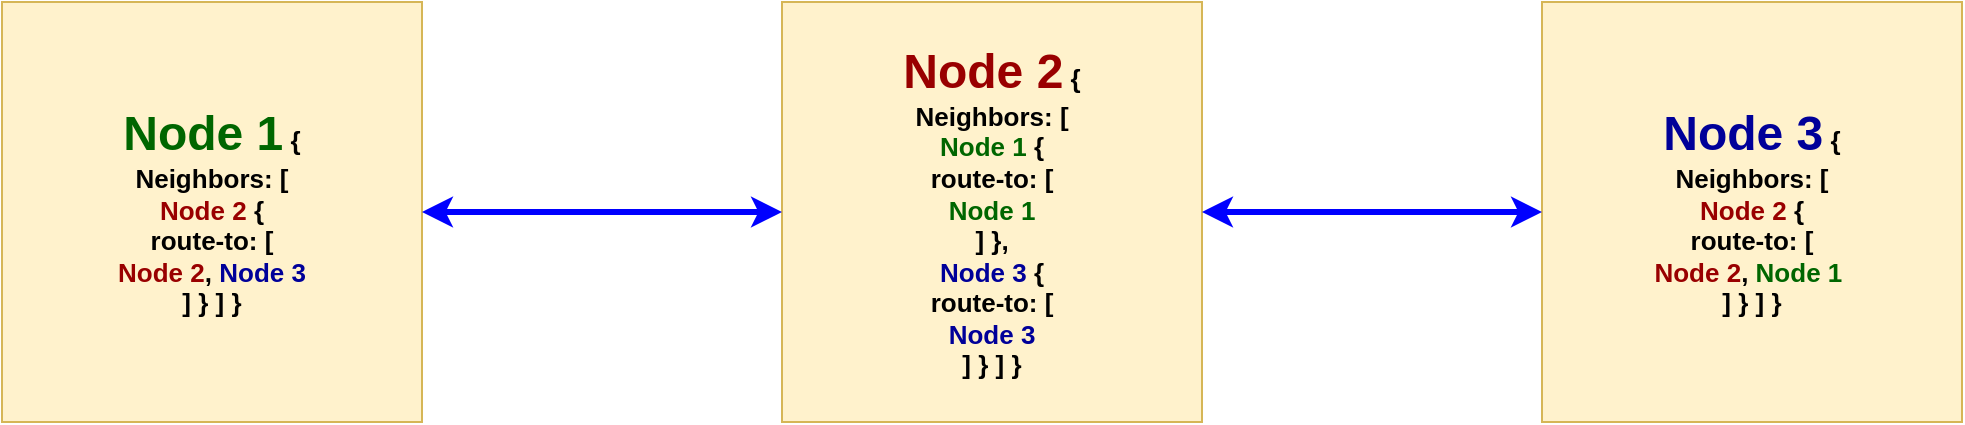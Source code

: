 <mxfile version="24.1.0" type="device">
  <diagram name="Page-1" id="LtFgvZ2PyBufopK0ysr0">
    <mxGraphModel dx="2074" dy="1230" grid="1" gridSize="10" guides="1" tooltips="1" connect="1" arrows="1" fold="1" page="1" pageScale="1" pageWidth="827" pageHeight="1169" math="0" shadow="0">
      <root>
        <mxCell id="0" />
        <mxCell id="1" parent="0" />
        <mxCell id="-TxwIAxBRVDznzUk3x58-1" value="&lt;b&gt;&lt;font color=&quot;#006600&quot; style=&quot;font-size: 24px;&quot;&gt;Node 1&lt;/font&gt;&lt;span style=&quot;font-size: 13px;&quot;&gt;&amp;nbsp;{&lt;/span&gt;&lt;/b&gt;&lt;div style=&quot;font-size: 13px;&quot;&gt;&lt;b style=&quot;&quot;&gt;&lt;font style=&quot;font-size: 13px;&quot;&gt;Neighbors: [&lt;/font&gt;&lt;/b&gt;&lt;/div&gt;&lt;div style=&quot;font-size: 13px;&quot;&gt;&lt;b&gt;&lt;font style=&quot;font-size: 13px;&quot;&gt;&lt;font color=&quot;#990000&quot; style=&quot;font-size: 13px;&quot;&gt;Node 2&lt;/font&gt;&lt;font style=&quot;font-size: 13px;&quot; color=&quot;#006600&quot;&gt; &lt;/font&gt;{&lt;/font&gt;&lt;/b&gt;&lt;/div&gt;&lt;div style=&quot;font-size: 13px;&quot;&gt;&lt;b&gt;&lt;font style=&quot;font-size: 13px;&quot;&gt;route-to: [&lt;/font&gt;&lt;/b&gt;&lt;/div&gt;&lt;div style=&quot;font-size: 13px;&quot;&gt;&lt;b&gt;&lt;font color=&quot;#990000&quot; style=&quot;font-size: 13px;&quot;&gt;Node 2&lt;/font&gt;&lt;/b&gt;&lt;b style=&quot;background-color: initial;&quot;&gt;,&amp;nbsp;&lt;/b&gt;&lt;b style=&quot;background-color: initial;&quot;&gt;&lt;font color=&quot;#000099&quot;&gt;Node 3&lt;/font&gt;&lt;/b&gt;&lt;/div&gt;&lt;div style=&quot;font-size: 13px;&quot;&gt;&lt;b style=&quot;background-color: initial;&quot;&gt;]&amp;nbsp;&lt;/b&gt;&lt;b style=&quot;background-color: initial;&quot;&gt;}&lt;/b&gt;&lt;b style=&quot;background-color: initial;&quot;&gt;&amp;nbsp;&lt;/b&gt;&lt;b style=&quot;background-color: initial;&quot;&gt;]&amp;nbsp;&lt;/b&gt;&lt;b style=&quot;background-color: initial;&quot;&gt;}&lt;/b&gt;&lt;/div&gt;" style="whiteSpace=wrap;html=1;aspect=fixed;fillColor=#fff2cc;strokeColor=#d6b656;" vertex="1" parent="1">
          <mxGeometry x="180" y="300" width="210" height="210" as="geometry" />
        </mxCell>
        <mxCell id="-TxwIAxBRVDznzUk3x58-2" value="&lt;b style=&quot;&quot;&gt;&lt;font color=&quot;#990000&quot; style=&quot;font-size: 24px;&quot;&gt;Node 2&lt;/font&gt;&lt;span style=&quot;font-size: 13px;&quot;&gt; {&lt;/span&gt;&lt;/b&gt;&lt;div style=&quot;font-size: 13px;&quot;&gt;&lt;div&gt;&lt;b&gt;Neighbors: [&lt;/b&gt;&lt;/div&gt;&lt;div&gt;&lt;b&gt;&lt;font color=&quot;#006600&quot;&gt;Node 1&lt;/font&gt;&amp;nbsp;{&lt;/b&gt;&lt;/div&gt;&lt;div&gt;&lt;b&gt;route-to: [&lt;/b&gt;&lt;/div&gt;&lt;div&gt;&lt;font style=&quot;background-color: initial;&quot;&gt;&lt;b style=&quot;background-color: initial;&quot;&gt;&lt;font color=&quot;#006600&quot;&gt;Node 1&lt;/font&gt;&lt;/b&gt;&lt;/font&gt;&lt;br&gt;&lt;/div&gt;&lt;div&gt;&lt;b&gt;]&amp;nbsp;&lt;/b&gt;&lt;b style=&quot;background-color: initial;&quot;&gt;},&lt;/b&gt;&lt;/div&gt;&lt;div&gt;&lt;div&gt;&lt;b style=&quot;background-color: initial;&quot;&gt;&lt;font color=&quot;#000099&quot;&gt;Node 3&lt;/font&gt;&lt;/b&gt;&lt;b&gt;&amp;nbsp;{&lt;/b&gt;&lt;/div&gt;&lt;div&gt;&lt;b&gt;route-to: [&lt;/b&gt;&lt;/div&gt;&lt;div&gt;&lt;b style=&quot;background-color: initial;&quot;&gt;&lt;font color=&quot;#000099&quot;&gt;Node 3&lt;/font&gt;&lt;/b&gt;&lt;br&gt;&lt;/div&gt;&lt;div&gt;&lt;b&gt;]&amp;nbsp;&lt;/b&gt;&lt;b style=&quot;background-color: initial;&quot;&gt;}&amp;nbsp;&lt;/b&gt;&lt;b style=&quot;background-color: initial;&quot;&gt;]&amp;nbsp;&lt;/b&gt;&lt;b style=&quot;background-color: initial;&quot;&gt;}&lt;/b&gt;&lt;/div&gt;&lt;/div&gt;&lt;/div&gt;" style="whiteSpace=wrap;html=1;aspect=fixed;fillColor=#fff2cc;strokeColor=#d6b656;" vertex="1" parent="1">
          <mxGeometry x="570" y="300" width="210" height="210" as="geometry" />
        </mxCell>
        <mxCell id="-TxwIAxBRVDznzUk3x58-3" value="&lt;b style=&quot;&quot;&gt;&lt;font color=&quot;#000099&quot; style=&quot;font-size: 24px;&quot;&gt;Node 3&lt;/font&gt;&lt;span style=&quot;font-size: 13px;&quot;&gt;&amp;nbsp;{&lt;/span&gt;&lt;/b&gt;&lt;div style=&quot;font-size: 13px;&quot;&gt;&lt;b style=&quot;&quot;&gt;&lt;font style=&quot;font-size: 13px;&quot;&gt;Neighbors: [&lt;/font&gt;&lt;/b&gt;&lt;/div&gt;&lt;div style=&quot;font-size: 13px;&quot;&gt;&lt;b style=&quot;background-color: initial;&quot;&gt;&lt;font color=&quot;#990000&quot;&gt;Node 2&lt;/font&gt;&lt;/b&gt;&lt;b&gt;&lt;font style=&quot;font-size: 13px;&quot;&gt;&amp;nbsp;{&lt;/font&gt;&lt;/b&gt;&lt;/div&gt;&lt;div style=&quot;font-size: 13px;&quot;&gt;&lt;b&gt;&lt;font style=&quot;font-size: 13px;&quot;&gt;route-to: [&lt;/font&gt;&lt;/b&gt;&lt;/div&gt;&lt;div style=&quot;font-size: 13px;&quot;&gt;&lt;b style=&quot;background-color: initial;&quot;&gt;&lt;font color=&quot;#990000&quot;&gt;Node 2&lt;/font&gt;&lt;/b&gt;&lt;b style=&quot;background-color: initial;&quot;&gt;,&amp;nbsp;&lt;/b&gt;&lt;b&gt;&lt;font color=&quot;#006600&quot;&gt;Node 1&lt;/font&gt;&lt;/b&gt;&lt;b style=&quot;background-color: initial;&quot;&gt;&amp;nbsp;&lt;/b&gt;&lt;/div&gt;&lt;div style=&quot;font-size: 13px;&quot;&gt;&lt;b style=&quot;background-color: initial;&quot;&gt;]&amp;nbsp;&lt;/b&gt;&lt;b style=&quot;background-color: initial;&quot;&gt;}&lt;/b&gt;&lt;b style=&quot;background-color: initial;&quot;&gt;&amp;nbsp;&lt;/b&gt;&lt;font style=&quot;background-color: initial;&quot;&gt;&lt;b style=&quot;background-color: initial;&quot;&gt;]&amp;nbsp;&lt;/b&gt;&lt;/font&gt;&lt;b style=&quot;background-color: initial;&quot;&gt;}&lt;/b&gt;&lt;/div&gt;" style="whiteSpace=wrap;html=1;aspect=fixed;fillColor=#fff2cc;strokeColor=#d6b656;" vertex="1" parent="1">
          <mxGeometry x="950" y="300" width="210" height="210" as="geometry" />
        </mxCell>
        <mxCell id="-TxwIAxBRVDznzUk3x58-4" value="" style="endArrow=classic;startArrow=classic;html=1;rounded=0;exitX=1;exitY=0.5;exitDx=0;exitDy=0;entryX=0;entryY=0.5;entryDx=0;entryDy=0;strokeWidth=3;strokeColor=#0000FF;" edge="1" parent="1" source="-TxwIAxBRVDznzUk3x58-1" target="-TxwIAxBRVDznzUk3x58-2">
          <mxGeometry width="50" height="50" relative="1" as="geometry">
            <mxPoint x="430" y="390" as="sourcePoint" />
            <mxPoint x="630" y="455" as="targetPoint" />
          </mxGeometry>
        </mxCell>
        <mxCell id="-TxwIAxBRVDznzUk3x58-5" value="" style="endArrow=classic;startArrow=classic;html=1;rounded=0;exitX=1;exitY=0.5;exitDx=0;exitDy=0;strokeWidth=3;strokeColor=#0000FF;entryX=0;entryY=0.5;entryDx=0;entryDy=0;" edge="1" parent="1" source="-TxwIAxBRVDznzUk3x58-2" target="-TxwIAxBRVDznzUk3x58-3">
          <mxGeometry width="50" height="50" relative="1" as="geometry">
            <mxPoint x="400" y="363" as="sourcePoint" />
            <mxPoint x="530" y="600" as="targetPoint" />
          </mxGeometry>
        </mxCell>
      </root>
    </mxGraphModel>
  </diagram>
</mxfile>
